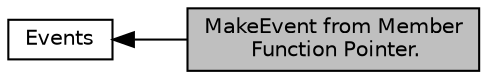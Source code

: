 digraph "MakeEvent from Member Function Pointer."
{
  edge [fontname="Helvetica",fontsize="10",labelfontname="Helvetica",labelfontsize="10"];
  node [fontname="Helvetica",fontsize="10",shape=box];
  rankdir=LR;
  Node2 [label="Events",height=0.2,width=0.4,color="black", fillcolor="white", style="filled",URL="$group__events.html",tooltip=" "];
  Node1 [label="MakeEvent from Member\l Function Pointer.",height=0.2,width=0.4,color="black", fillcolor="grey75", style="filled", fontcolor="black",tooltip="Create EventImpl instances from class member functions which take varying numbers of arguments."];
  Node2->Node1 [shape=plaintext, dir="back", style="solid"];
}
